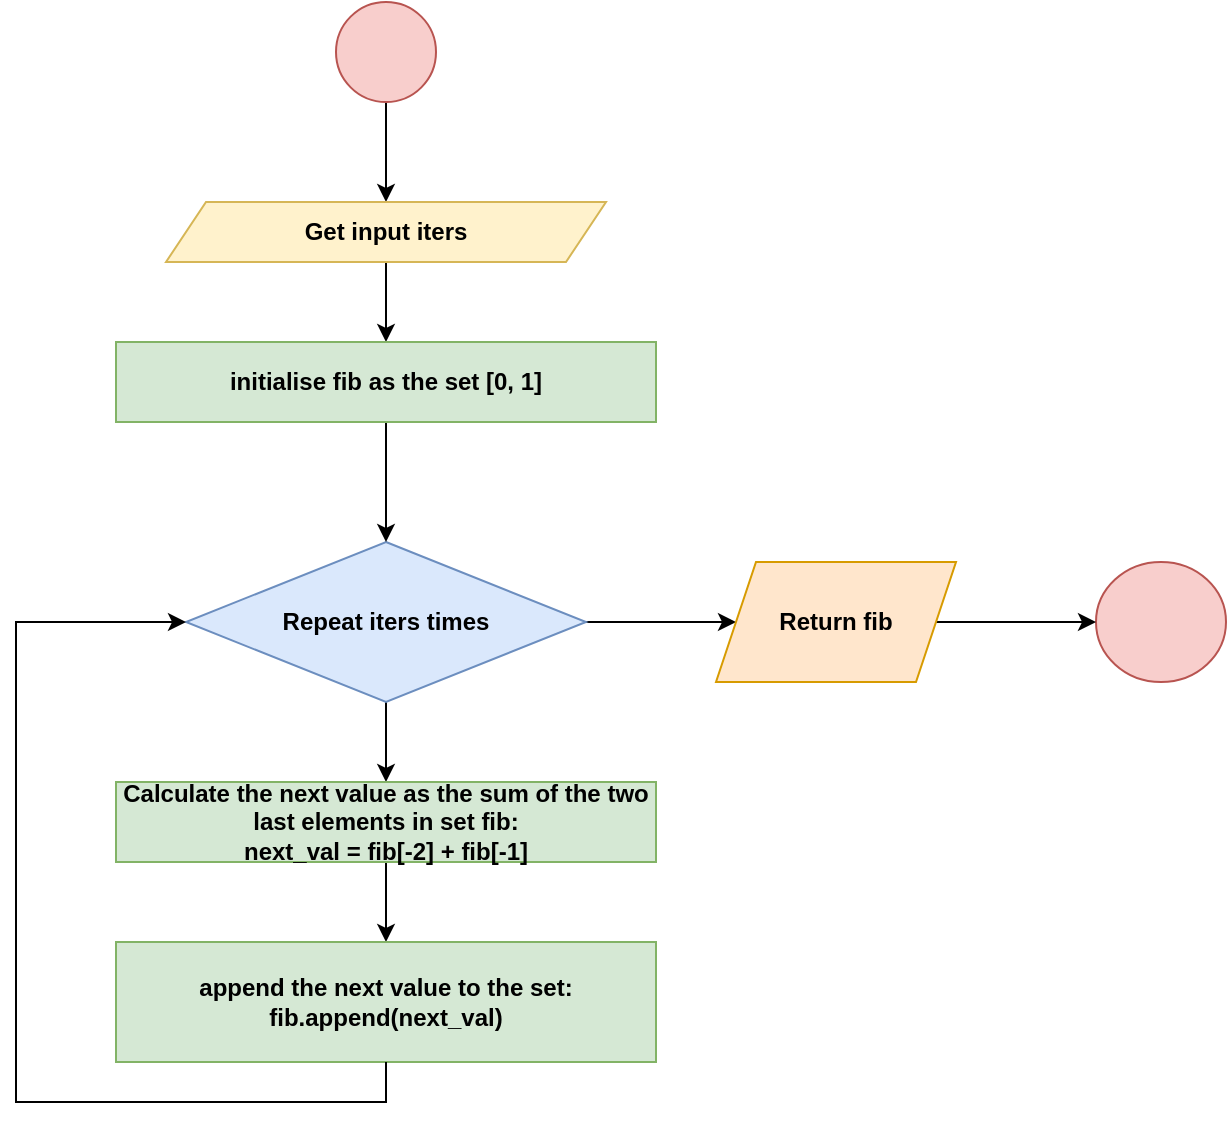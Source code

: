 <mxfile version="15.7.3" type="device"><diagram id="AzdkNsiY8BVGTVPmUkGv" name="Página-1"><mxGraphModel dx="965" dy="609" grid="1" gridSize="10" guides="1" tooltips="1" connect="1" arrows="1" fold="1" page="1" pageScale="1" pageWidth="827" pageHeight="1169" math="1" shadow="0"><root><mxCell id="0"/><mxCell id="1" parent="0"/><mxCell id="JM3OKaIzdw9aTG6BwB1--10" value="" style="edgeStyle=orthogonalEdgeStyle;rounded=0;orthogonalLoop=1;jettySize=auto;html=1;" parent="1" source="JhxvffPjD2ky4z4WgicN-1" target="JhxvffPjD2ky4z4WgicN-2" edge="1"><mxGeometry relative="1" as="geometry"/></mxCell><mxCell id="JhxvffPjD2ky4z4WgicN-1" value="" style="ellipse;whiteSpace=wrap;html=1;aspect=fixed;fillColor=#f8cecc;strokeColor=#b85450;" parent="1" vertex="1"><mxGeometry x="210" y="30" width="50" height="50" as="geometry"/></mxCell><mxCell id="JM3OKaIzdw9aTG6BwB1--11" value="" style="edgeStyle=orthogonalEdgeStyle;rounded=0;orthogonalLoop=1;jettySize=auto;html=1;entryX=0.5;entryY=0;entryDx=0;entryDy=0;" parent="1" source="JhxvffPjD2ky4z4WgicN-2" target="JM3OKaIzdw9aTG6BwB1--25" edge="1"><mxGeometry relative="1" as="geometry"><mxPoint x="225" y="200" as="targetPoint"/></mxGeometry></mxCell><mxCell id="JhxvffPjD2ky4z4WgicN-2" value="Get input iters" style="shape=parallelogram;perimeter=parallelogramPerimeter;whiteSpace=wrap;html=1;fixedSize=1;fillColor=#fff2cc;strokeColor=#d6b656;fontStyle=1" parent="1" vertex="1"><mxGeometry x="125" y="130" width="220" height="30" as="geometry"/></mxCell><mxCell id="JM3OKaIzdw9aTG6BwB1--14" value="" style="edgeStyle=orthogonalEdgeStyle;rounded=0;orthogonalLoop=1;jettySize=auto;html=1;" parent="1" source="JhxvffPjD2ky4z4WgicN-7" target="JhxvffPjD2ky4z4WgicN-9" edge="1"><mxGeometry relative="1" as="geometry"/></mxCell><mxCell id="6U3z99Btu0oYkbexSXJj-4" value="" style="edgeStyle=orthogonalEdgeStyle;rounded=0;orthogonalLoop=1;jettySize=auto;html=1;" parent="1" source="JhxvffPjD2ky4z4WgicN-7" target="6U3z99Btu0oYkbexSXJj-3" edge="1"><mxGeometry relative="1" as="geometry"/></mxCell><mxCell id="JhxvffPjD2ky4z4WgicN-7" value="Repeat iters times" style="rhombus;whiteSpace=wrap;html=1;fillColor=#dae8fc;strokeColor=#6c8ebf;fontStyle=1" parent="1" vertex="1"><mxGeometry x="135" y="300" width="200" height="80" as="geometry"/></mxCell><mxCell id="JM3OKaIzdw9aTG6BwB1--15" value="" style="edgeStyle=orthogonalEdgeStyle;rounded=0;orthogonalLoop=1;jettySize=auto;html=1;" parent="1" source="JhxvffPjD2ky4z4WgicN-9" target="JhxvffPjD2ky4z4WgicN-10" edge="1"><mxGeometry relative="1" as="geometry"/></mxCell><mxCell id="JhxvffPjD2ky4z4WgicN-9" value="Calculate the next value as the sum of the two last elements in set fib:&lt;br&gt;next_val = fib[-2] + fib[-1]" style="rounded=0;whiteSpace=wrap;html=1;fillColor=#d5e8d4;strokeColor=#82b366;fontStyle=1" parent="1" vertex="1"><mxGeometry x="100" y="420" width="270" height="40" as="geometry"/></mxCell><mxCell id="JhxvffPjD2ky4z4WgicN-10" value="append the next value to the set:&lt;br&gt;fib.append(next_val)" style="rounded=0;whiteSpace=wrap;html=1;fillColor=#d5e8d4;strokeColor=#82b366;fontStyle=1" parent="1" vertex="1"><mxGeometry x="100" y="500" width="270" height="60" as="geometry"/></mxCell><mxCell id="JM3OKaIzdw9aTG6BwB1--24" value="" style="endArrow=classic;html=1;rounded=0;exitX=0.5;exitY=1;exitDx=0;exitDy=0;entryX=0;entryY=0.5;entryDx=0;entryDy=0;edgeStyle=orthogonalEdgeStyle;" parent="1" source="JhxvffPjD2ky4z4WgicN-10" target="JhxvffPjD2ky4z4WgicN-7" edge="1"><mxGeometry width="50" height="50" relative="1" as="geometry"><mxPoint x="350" y="810" as="sourcePoint"/><mxPoint x="80" y="620" as="targetPoint"/><Array as="points"><mxPoint x="235" y="580"/><mxPoint x="50" y="580"/><mxPoint x="50" y="340"/></Array></mxGeometry></mxCell><mxCell id="JM3OKaIzdw9aTG6BwB1--26" value="" style="edgeStyle=orthogonalEdgeStyle;rounded=0;orthogonalLoop=1;jettySize=auto;html=1;" parent="1" source="JM3OKaIzdw9aTG6BwB1--25" target="JhxvffPjD2ky4z4WgicN-7" edge="1"><mxGeometry relative="1" as="geometry"/></mxCell><mxCell id="JM3OKaIzdw9aTG6BwB1--25" value="initialise fib as the set [0, 1]" style="rounded=0;whiteSpace=wrap;html=1;fillColor=#d5e8d4;strokeColor=#82b366;fontStyle=1" parent="1" vertex="1"><mxGeometry x="100" y="200" width="270" height="40" as="geometry"/></mxCell><mxCell id="6U3z99Btu0oYkbexSXJj-1" value="" style="ellipse;whiteSpace=wrap;html=1;fontStyle=1;strokeColor=#b85450;fillColor=#f8cecc;" parent="1" vertex="1"><mxGeometry x="590" y="310" width="65" height="60" as="geometry"/></mxCell><mxCell id="6U3z99Btu0oYkbexSXJj-5" value="" style="edgeStyle=orthogonalEdgeStyle;rounded=0;orthogonalLoop=1;jettySize=auto;html=1;" parent="1" source="6U3z99Btu0oYkbexSXJj-3" target="6U3z99Btu0oYkbexSXJj-1" edge="1"><mxGeometry relative="1" as="geometry"/></mxCell><mxCell id="6U3z99Btu0oYkbexSXJj-3" value="Return fib" style="shape=parallelogram;perimeter=parallelogramPerimeter;whiteSpace=wrap;html=1;fixedSize=1;fontStyle=1;strokeColor=#d79b00;fillColor=#ffe6cc;" parent="1" vertex="1"><mxGeometry x="400" y="310" width="120" height="60" as="geometry"/></mxCell></root></mxGraphModel></diagram></mxfile>